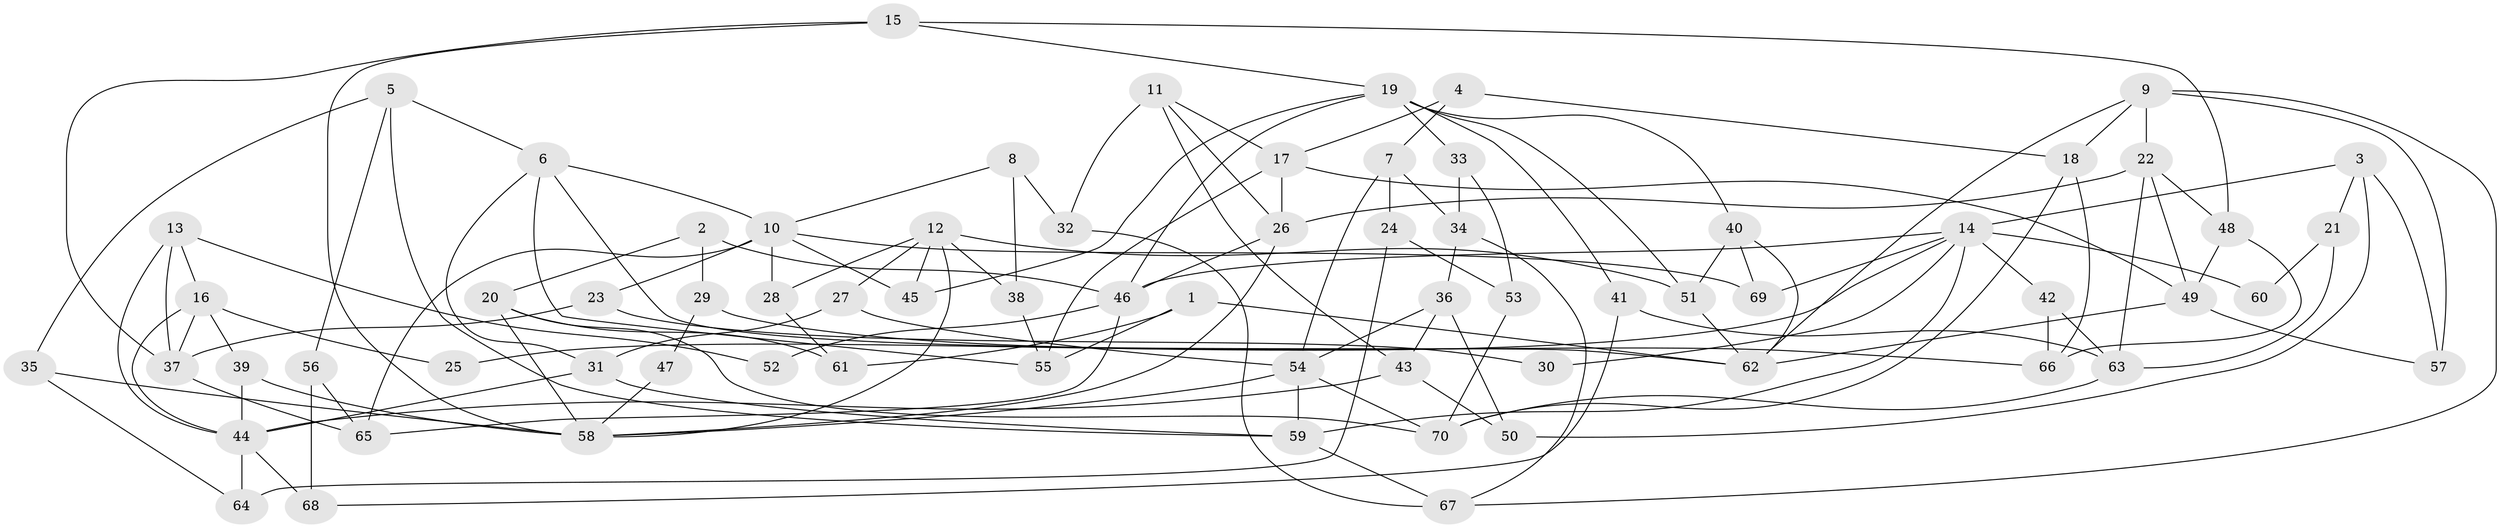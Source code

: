 // coarse degree distribution, {8: 0.09090909090909091, 7: 0.22727272727272727, 6: 0.3181818181818182, 5: 0.09090909090909091, 4: 0.09090909090909091, 10: 0.09090909090909091, 2: 0.045454545454545456, 3: 0.045454545454545456}
// Generated by graph-tools (version 1.1) at 2025/37/03/04/25 23:37:10]
// undirected, 70 vertices, 140 edges
graph export_dot {
  node [color=gray90,style=filled];
  1;
  2;
  3;
  4;
  5;
  6;
  7;
  8;
  9;
  10;
  11;
  12;
  13;
  14;
  15;
  16;
  17;
  18;
  19;
  20;
  21;
  22;
  23;
  24;
  25;
  26;
  27;
  28;
  29;
  30;
  31;
  32;
  33;
  34;
  35;
  36;
  37;
  38;
  39;
  40;
  41;
  42;
  43;
  44;
  45;
  46;
  47;
  48;
  49;
  50;
  51;
  52;
  53;
  54;
  55;
  56;
  57;
  58;
  59;
  60;
  61;
  62;
  63;
  64;
  65;
  66;
  67;
  68;
  69;
  70;
  1 -- 55;
  1 -- 62;
  1 -- 61;
  2 -- 20;
  2 -- 46;
  2 -- 29;
  3 -- 14;
  3 -- 50;
  3 -- 21;
  3 -- 57;
  4 -- 17;
  4 -- 18;
  4 -- 7;
  5 -- 56;
  5 -- 59;
  5 -- 6;
  5 -- 35;
  6 -- 62;
  6 -- 10;
  6 -- 31;
  6 -- 55;
  7 -- 34;
  7 -- 24;
  7 -- 54;
  8 -- 10;
  8 -- 38;
  8 -- 32;
  9 -- 67;
  9 -- 57;
  9 -- 18;
  9 -- 22;
  9 -- 62;
  10 -- 69;
  10 -- 23;
  10 -- 28;
  10 -- 45;
  10 -- 65;
  11 -- 17;
  11 -- 26;
  11 -- 32;
  11 -- 43;
  12 -- 58;
  12 -- 28;
  12 -- 27;
  12 -- 38;
  12 -- 45;
  12 -- 51;
  13 -- 37;
  13 -- 44;
  13 -- 16;
  13 -- 52;
  14 -- 46;
  14 -- 59;
  14 -- 25;
  14 -- 30;
  14 -- 42;
  14 -- 60;
  14 -- 69;
  15 -- 19;
  15 -- 37;
  15 -- 48;
  15 -- 58;
  16 -- 39;
  16 -- 25;
  16 -- 37;
  16 -- 44;
  17 -- 26;
  17 -- 49;
  17 -- 55;
  18 -- 70;
  18 -- 66;
  19 -- 51;
  19 -- 45;
  19 -- 33;
  19 -- 40;
  19 -- 41;
  19 -- 46;
  20 -- 70;
  20 -- 58;
  20 -- 61;
  21 -- 63;
  21 -- 60;
  22 -- 48;
  22 -- 26;
  22 -- 49;
  22 -- 63;
  23 -- 37;
  23 -- 30;
  24 -- 64;
  24 -- 53;
  26 -- 58;
  26 -- 46;
  27 -- 54;
  27 -- 31;
  28 -- 61;
  29 -- 66;
  29 -- 47;
  31 -- 44;
  31 -- 59;
  32 -- 67;
  33 -- 53;
  33 -- 34;
  34 -- 67;
  34 -- 36;
  35 -- 58;
  35 -- 64;
  36 -- 43;
  36 -- 50;
  36 -- 54;
  37 -- 65;
  38 -- 55;
  39 -- 58;
  39 -- 44;
  40 -- 51;
  40 -- 62;
  40 -- 69;
  41 -- 63;
  41 -- 68;
  42 -- 66;
  42 -- 63;
  43 -- 44;
  43 -- 50;
  44 -- 64;
  44 -- 68;
  46 -- 52;
  46 -- 65;
  47 -- 58;
  48 -- 49;
  48 -- 66;
  49 -- 62;
  49 -- 57;
  51 -- 62;
  53 -- 70;
  54 -- 58;
  54 -- 59;
  54 -- 70;
  56 -- 68;
  56 -- 65;
  59 -- 67;
  63 -- 70;
}
